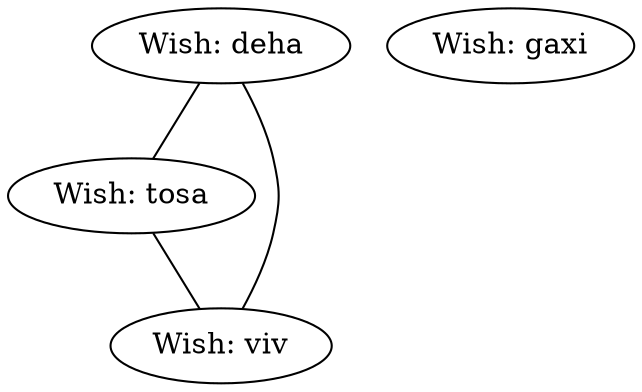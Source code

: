 strict graph  {
	"Wish: deha" -- "Wish: tosa"	 [weight=1.0];
	"Wish: deha" -- "Wish: viv"	 [weight=1.0];
	"Wish: gaxi";
	"Wish: tosa" -- "Wish: viv"	 [weight=1.0];
}
